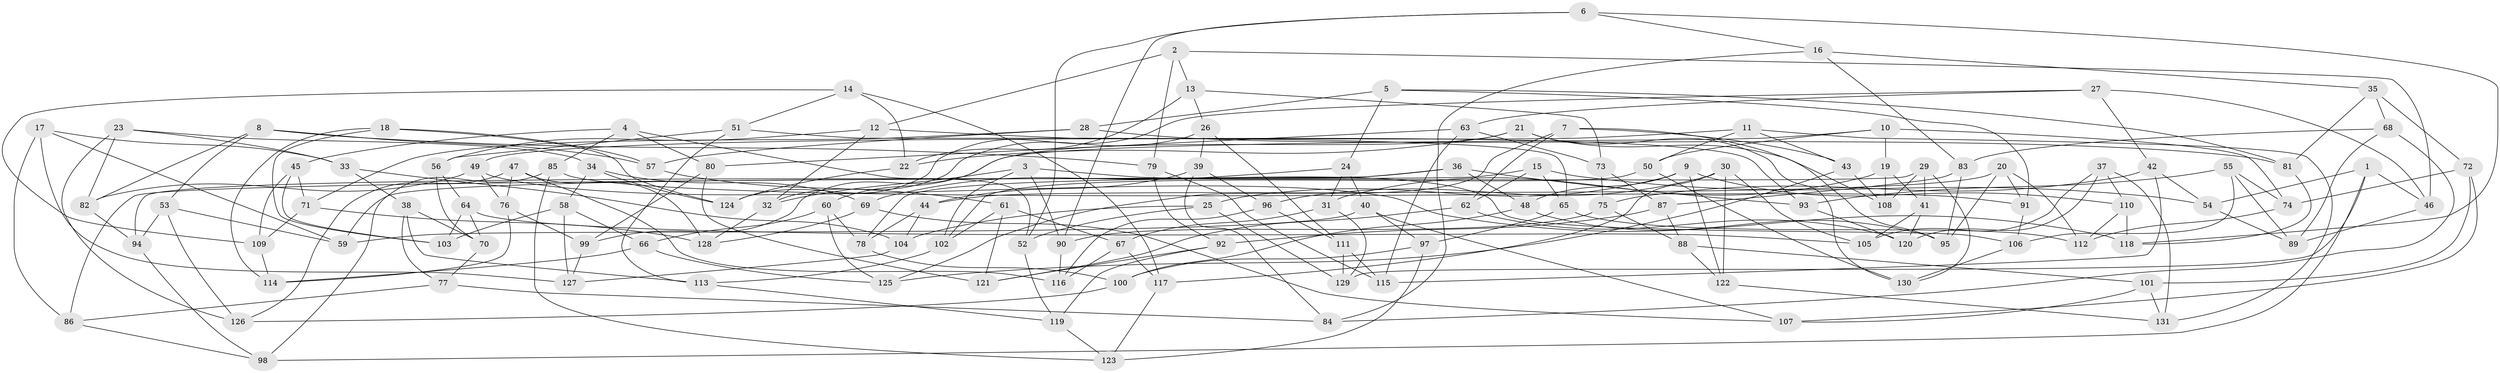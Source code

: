// coarse degree distribution, {6: 0.41509433962264153, 8: 0.16981132075471697, 4: 0.1320754716981132, 3: 0.03773584905660377, 5: 0.1509433962264151, 7: 0.05660377358490566, 9: 0.018867924528301886, 10: 0.018867924528301886}
// Generated by graph-tools (version 1.1) at 2025/38/03/04/25 23:38:04]
// undirected, 131 vertices, 262 edges
graph export_dot {
  node [color=gray90,style=filled];
  1;
  2;
  3;
  4;
  5;
  6;
  7;
  8;
  9;
  10;
  11;
  12;
  13;
  14;
  15;
  16;
  17;
  18;
  19;
  20;
  21;
  22;
  23;
  24;
  25;
  26;
  27;
  28;
  29;
  30;
  31;
  32;
  33;
  34;
  35;
  36;
  37;
  38;
  39;
  40;
  41;
  42;
  43;
  44;
  45;
  46;
  47;
  48;
  49;
  50;
  51;
  52;
  53;
  54;
  55;
  56;
  57;
  58;
  59;
  60;
  61;
  62;
  63;
  64;
  65;
  66;
  67;
  68;
  69;
  70;
  71;
  72;
  73;
  74;
  75;
  76;
  77;
  78;
  79;
  80;
  81;
  82;
  83;
  84;
  85;
  86;
  87;
  88;
  89;
  90;
  91;
  92;
  93;
  94;
  95;
  96;
  97;
  98;
  99;
  100;
  101;
  102;
  103;
  104;
  105;
  106;
  107;
  108;
  109;
  110;
  111;
  112;
  113;
  114;
  115;
  116;
  117;
  118;
  119;
  120;
  121;
  122;
  123;
  124;
  125;
  126;
  127;
  128;
  129;
  130;
  131;
  1 -- 98;
  1 -- 46;
  1 -- 129;
  1 -- 54;
  2 -- 13;
  2 -- 79;
  2 -- 46;
  2 -- 12;
  3 -- 32;
  3 -- 90;
  3 -- 106;
  3 -- 102;
  4 -- 85;
  4 -- 45;
  4 -- 52;
  4 -- 80;
  5 -- 28;
  5 -- 24;
  5 -- 91;
  5 -- 81;
  6 -- 118;
  6 -- 16;
  6 -- 52;
  6 -- 90;
  7 -- 62;
  7 -- 125;
  7 -- 43;
  7 -- 95;
  8 -- 82;
  8 -- 53;
  8 -- 79;
  8 -- 57;
  9 -- 48;
  9 -- 122;
  9 -- 110;
  9 -- 25;
  10 -- 74;
  10 -- 19;
  10 -- 50;
  10 -- 99;
  11 -- 50;
  11 -- 49;
  11 -- 131;
  11 -- 43;
  12 -- 32;
  12 -- 93;
  12 -- 56;
  13 -- 26;
  13 -- 73;
  13 -- 22;
  14 -- 109;
  14 -- 51;
  14 -- 117;
  14 -- 22;
  15 -- 59;
  15 -- 65;
  15 -- 62;
  15 -- 54;
  16 -- 83;
  16 -- 84;
  16 -- 35;
  17 -- 127;
  17 -- 59;
  17 -- 33;
  17 -- 86;
  18 -- 57;
  18 -- 103;
  18 -- 124;
  18 -- 114;
  19 -- 108;
  19 -- 31;
  19 -- 41;
  20 -- 44;
  20 -- 95;
  20 -- 91;
  20 -- 112;
  21 -- 22;
  21 -- 108;
  21 -- 60;
  21 -- 130;
  22 -- 124;
  23 -- 82;
  23 -- 33;
  23 -- 126;
  23 -- 34;
  24 -- 40;
  24 -- 69;
  24 -- 31;
  25 -- 129;
  25 -- 52;
  25 -- 104;
  26 -- 39;
  26 -- 32;
  26 -- 111;
  27 -- 46;
  27 -- 124;
  27 -- 63;
  27 -- 42;
  28 -- 57;
  28 -- 71;
  28 -- 81;
  29 -- 41;
  29 -- 130;
  29 -- 94;
  29 -- 108;
  30 -- 96;
  30 -- 122;
  30 -- 117;
  30 -- 105;
  31 -- 129;
  31 -- 67;
  32 -- 128;
  33 -- 38;
  33 -- 104;
  34 -- 124;
  34 -- 58;
  34 -- 69;
  35 -- 72;
  35 -- 68;
  35 -- 81;
  36 -- 48;
  36 -- 86;
  36 -- 93;
  36 -- 78;
  37 -- 110;
  37 -- 120;
  37 -- 131;
  37 -- 105;
  38 -- 70;
  38 -- 113;
  38 -- 77;
  39 -- 96;
  39 -- 44;
  39 -- 84;
  40 -- 97;
  40 -- 107;
  40 -- 59;
  41 -- 105;
  41 -- 120;
  42 -- 115;
  42 -- 54;
  42 -- 75;
  43 -- 108;
  43 -- 125;
  44 -- 104;
  44 -- 78;
  45 -- 71;
  45 -- 109;
  45 -- 103;
  46 -- 89;
  47 -- 116;
  47 -- 126;
  47 -- 76;
  47 -- 128;
  48 -- 95;
  48 -- 100;
  49 -- 118;
  49 -- 76;
  49 -- 82;
  50 -- 102;
  50 -- 130;
  51 -- 113;
  51 -- 65;
  51 -- 56;
  52 -- 119;
  53 -- 94;
  53 -- 59;
  53 -- 126;
  54 -- 89;
  55 -- 89;
  55 -- 74;
  55 -- 106;
  55 -- 93;
  56 -- 64;
  56 -- 70;
  57 -- 61;
  58 -- 66;
  58 -- 103;
  58 -- 127;
  60 -- 78;
  60 -- 66;
  60 -- 125;
  61 -- 121;
  61 -- 102;
  61 -- 67;
  62 -- 121;
  62 -- 120;
  63 -- 73;
  63 -- 80;
  63 -- 115;
  64 -- 105;
  64 -- 70;
  64 -- 103;
  65 -- 112;
  65 -- 97;
  66 -- 114;
  66 -- 125;
  67 -- 117;
  67 -- 116;
  68 -- 84;
  68 -- 89;
  68 -- 83;
  69 -- 128;
  69 -- 107;
  70 -- 77;
  71 -- 109;
  71 -- 128;
  72 -- 74;
  72 -- 107;
  72 -- 101;
  73 -- 75;
  73 -- 87;
  74 -- 112;
  75 -- 90;
  75 -- 88;
  76 -- 99;
  76 -- 114;
  77 -- 84;
  77 -- 86;
  78 -- 100;
  79 -- 92;
  79 -- 115;
  80 -- 121;
  80 -- 99;
  81 -- 118;
  82 -- 94;
  83 -- 87;
  83 -- 95;
  85 -- 123;
  85 -- 98;
  85 -- 91;
  86 -- 98;
  87 -- 92;
  87 -- 88;
  88 -- 101;
  88 -- 122;
  90 -- 116;
  91 -- 106;
  92 -- 119;
  92 -- 121;
  93 -- 120;
  94 -- 98;
  96 -- 116;
  96 -- 111;
  97 -- 123;
  97 -- 100;
  99 -- 127;
  100 -- 126;
  101 -- 107;
  101 -- 131;
  102 -- 113;
  104 -- 127;
  106 -- 130;
  109 -- 114;
  110 -- 112;
  110 -- 118;
  111 -- 129;
  111 -- 115;
  113 -- 119;
  117 -- 123;
  119 -- 123;
  122 -- 131;
}
